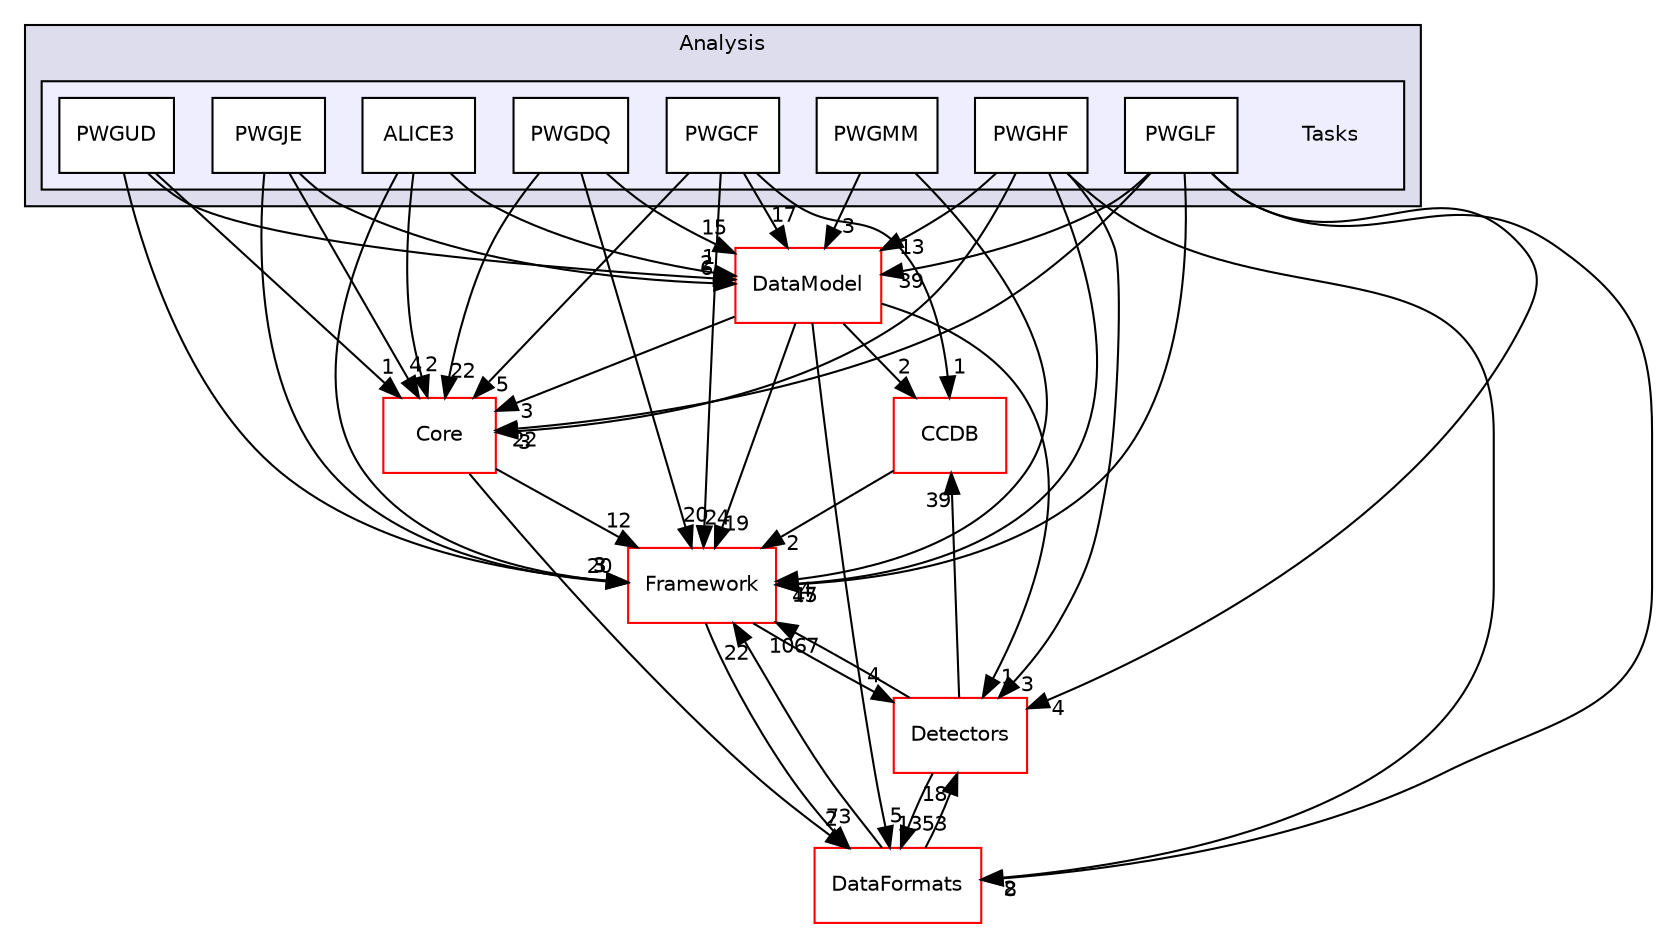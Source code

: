 digraph "/home/travis/build/AliceO2Group/AliceO2/Analysis/Tasks" {
  bgcolor=transparent;
  compound=true
  node [ fontsize="10", fontname="Helvetica"];
  edge [ labelfontsize="10", labelfontname="Helvetica"];
  subgraph clusterdir_19b17cb436010079e3d017a29cb7858f {
    graph [ bgcolor="#ddddee", pencolor="black", label="Analysis" fontname="Helvetica", fontsize="10", URL="dir_19b17cb436010079e3d017a29cb7858f.html"]
  subgraph clusterdir_eff7324435ca3301414fec6c28c4adf5 {
    graph [ bgcolor="#eeeeff", pencolor="black", label="" URL="dir_eff7324435ca3301414fec6c28c4adf5.html"];
    dir_eff7324435ca3301414fec6c28c4adf5 [shape=plaintext label="Tasks"];
    dir_2f40e9aa4d3358d94bd9e1c8e2d49ec5 [shape=box label="ALICE3" color="black" fillcolor="white" style="filled" URL="dir_2f40e9aa4d3358d94bd9e1c8e2d49ec5.html"];
    dir_3569a90be80eaa72c08f21910e2b4e5e [shape=box label="PWGCF" color="black" fillcolor="white" style="filled" URL="dir_3569a90be80eaa72c08f21910e2b4e5e.html"];
    dir_33cf0c601043fc8ee8b69130538d8a5b [shape=box label="PWGDQ" color="black" fillcolor="white" style="filled" URL="dir_33cf0c601043fc8ee8b69130538d8a5b.html"];
    dir_c7246ec393377c9a789f9275f686142f [shape=box label="PWGHF" color="black" fillcolor="white" style="filled" URL="dir_c7246ec393377c9a789f9275f686142f.html"];
    dir_2a7d1022434b02d1db0a9dbfc5e026be [shape=box label="PWGJE" color="black" fillcolor="white" style="filled" URL="dir_2a7d1022434b02d1db0a9dbfc5e026be.html"];
    dir_2c68f3f7252dbc78e1323a34bf574d75 [shape=box label="PWGLF" color="black" fillcolor="white" style="filled" URL="dir_2c68f3f7252dbc78e1323a34bf574d75.html"];
    dir_032362cb8e4e063119218723e20381d8 [shape=box label="PWGMM" color="black" fillcolor="white" style="filled" URL="dir_032362cb8e4e063119218723e20381d8.html"];
    dir_af4863fa0f8d58f15705286c3835bfad [shape=box label="PWGUD" color="black" fillcolor="white" style="filled" URL="dir_af4863fa0f8d58f15705286c3835bfad.html"];
  }
  }
  dir_6af676bf18881990e4083e191d0e63e0 [shape=box label="CCDB" color="red" URL="dir_6af676bf18881990e4083e191d0e63e0.html"];
  dir_051dca18e802f8e9474f2e30d29c04e0 [shape=box label="Detectors" color="red" URL="dir_051dca18e802f8e9474f2e30d29c04e0.html"];
  dir_f41dd59f861c855ea21b0dc3111cb7b0 [shape=box label="DataModel" color="red" URL="dir_f41dd59f861c855ea21b0dc3111cb7b0.html"];
  dir_8d04f135a1eb0fdc4d561ef87bbea216 [shape=box label="Core" color="red" URL="dir_8d04f135a1eb0fdc4d561ef87bbea216.html"];
  dir_bcbb2cf9a3d3d83e5515c82071a07177 [shape=box label="Framework" color="red" URL="dir_bcbb2cf9a3d3d83e5515c82071a07177.html"];
  dir_2171f7ec022c5423887b07c69b2f5b48 [shape=box label="DataFormats" color="red" URL="dir_2171f7ec022c5423887b07c69b2f5b48.html"];
  dir_032362cb8e4e063119218723e20381d8->dir_f41dd59f861c855ea21b0dc3111cb7b0 [headlabel="3", labeldistance=1.5 headhref="dir_000022_000009.html"];
  dir_032362cb8e4e063119218723e20381d8->dir_bcbb2cf9a3d3d83e5515c82071a07177 [headlabel="4", labeldistance=1.5 headhref="dir_000022_000063.html"];
  dir_6af676bf18881990e4083e191d0e63e0->dir_bcbb2cf9a3d3d83e5515c82071a07177 [headlabel="2", labeldistance=1.5 headhref="dir_000028_000063.html"];
  dir_051dca18e802f8e9474f2e30d29c04e0->dir_6af676bf18881990e4083e191d0e63e0 [headlabel="39", labeldistance=1.5 headhref="dir_000049_000028.html"];
  dir_051dca18e802f8e9474f2e30d29c04e0->dir_bcbb2cf9a3d3d83e5515c82071a07177 [headlabel="1067", labeldistance=1.5 headhref="dir_000049_000063.html"];
  dir_051dca18e802f8e9474f2e30d29c04e0->dir_2171f7ec022c5423887b07c69b2f5b48 [headlabel="1353", labeldistance=1.5 headhref="dir_000049_000090.html"];
  dir_33cf0c601043fc8ee8b69130538d8a5b->dir_f41dd59f861c855ea21b0dc3111cb7b0 [headlabel="15", labeldistance=1.5 headhref="dir_000018_000009.html"];
  dir_33cf0c601043fc8ee8b69130538d8a5b->dir_8d04f135a1eb0fdc4d561ef87bbea216 [headlabel="22", labeldistance=1.5 headhref="dir_000018_000005.html"];
  dir_33cf0c601043fc8ee8b69130538d8a5b->dir_bcbb2cf9a3d3d83e5515c82071a07177 [headlabel="20", labeldistance=1.5 headhref="dir_000018_000063.html"];
  dir_c7246ec393377c9a789f9275f686142f->dir_051dca18e802f8e9474f2e30d29c04e0 [headlabel="3", labeldistance=1.5 headhref="dir_000019_000049.html"];
  dir_c7246ec393377c9a789f9275f686142f->dir_f41dd59f861c855ea21b0dc3111cb7b0 [headlabel="13", labeldistance=1.5 headhref="dir_000019_000009.html"];
  dir_c7246ec393377c9a789f9275f686142f->dir_8d04f135a1eb0fdc4d561ef87bbea216 [headlabel="3", labeldistance=1.5 headhref="dir_000019_000005.html"];
  dir_c7246ec393377c9a789f9275f686142f->dir_bcbb2cf9a3d3d83e5515c82071a07177 [headlabel="17", labeldistance=1.5 headhref="dir_000019_000063.html"];
  dir_c7246ec393377c9a789f9275f686142f->dir_2171f7ec022c5423887b07c69b2f5b48 [headlabel="2", labeldistance=1.5 headhref="dir_000019_000090.html"];
  dir_2a7d1022434b02d1db0a9dbfc5e026be->dir_f41dd59f861c855ea21b0dc3111cb7b0 [headlabel="6", labeldistance=1.5 headhref="dir_000020_000009.html"];
  dir_2a7d1022434b02d1db0a9dbfc5e026be->dir_8d04f135a1eb0fdc4d561ef87bbea216 [headlabel="4", labeldistance=1.5 headhref="dir_000020_000005.html"];
  dir_2a7d1022434b02d1db0a9dbfc5e026be->dir_bcbb2cf9a3d3d83e5515c82071a07177 [headlabel="20", labeldistance=1.5 headhref="dir_000020_000063.html"];
  dir_3569a90be80eaa72c08f21910e2b4e5e->dir_6af676bf18881990e4083e191d0e63e0 [headlabel="1", labeldistance=1.5 headhref="dir_000017_000028.html"];
  dir_3569a90be80eaa72c08f21910e2b4e5e->dir_f41dd59f861c855ea21b0dc3111cb7b0 [headlabel="17", labeldistance=1.5 headhref="dir_000017_000009.html"];
  dir_3569a90be80eaa72c08f21910e2b4e5e->dir_8d04f135a1eb0fdc4d561ef87bbea216 [headlabel="5", labeldistance=1.5 headhref="dir_000017_000005.html"];
  dir_3569a90be80eaa72c08f21910e2b4e5e->dir_bcbb2cf9a3d3d83e5515c82071a07177 [headlabel="24", labeldistance=1.5 headhref="dir_000017_000063.html"];
  dir_2f40e9aa4d3358d94bd9e1c8e2d49ec5->dir_f41dd59f861c855ea21b0dc3111cb7b0 [headlabel="1", labeldistance=1.5 headhref="dir_000016_000009.html"];
  dir_2f40e9aa4d3358d94bd9e1c8e2d49ec5->dir_8d04f135a1eb0fdc4d561ef87bbea216 [headlabel="2", labeldistance=1.5 headhref="dir_000016_000005.html"];
  dir_2f40e9aa4d3358d94bd9e1c8e2d49ec5->dir_bcbb2cf9a3d3d83e5515c82071a07177 [headlabel="3", labeldistance=1.5 headhref="dir_000016_000063.html"];
  dir_f41dd59f861c855ea21b0dc3111cb7b0->dir_6af676bf18881990e4083e191d0e63e0 [headlabel="2", labeldistance=1.5 headhref="dir_000009_000028.html"];
  dir_f41dd59f861c855ea21b0dc3111cb7b0->dir_051dca18e802f8e9474f2e30d29c04e0 [headlabel="1", labeldistance=1.5 headhref="dir_000009_000049.html"];
  dir_f41dd59f861c855ea21b0dc3111cb7b0->dir_8d04f135a1eb0fdc4d561ef87bbea216 [headlabel="3", labeldistance=1.5 headhref="dir_000009_000005.html"];
  dir_f41dd59f861c855ea21b0dc3111cb7b0->dir_bcbb2cf9a3d3d83e5515c82071a07177 [headlabel="19", labeldistance=1.5 headhref="dir_000009_000063.html"];
  dir_f41dd59f861c855ea21b0dc3111cb7b0->dir_2171f7ec022c5423887b07c69b2f5b48 [headlabel="5", labeldistance=1.5 headhref="dir_000009_000090.html"];
  dir_8d04f135a1eb0fdc4d561ef87bbea216->dir_bcbb2cf9a3d3d83e5515c82071a07177 [headlabel="12", labeldistance=1.5 headhref="dir_000005_000063.html"];
  dir_8d04f135a1eb0fdc4d561ef87bbea216->dir_2171f7ec022c5423887b07c69b2f5b48 [headlabel="2", labeldistance=1.5 headhref="dir_000005_000090.html"];
  dir_2c68f3f7252dbc78e1323a34bf574d75->dir_051dca18e802f8e9474f2e30d29c04e0 [headlabel="4", labeldistance=1.5 headhref="dir_000021_000049.html"];
  dir_2c68f3f7252dbc78e1323a34bf574d75->dir_f41dd59f861c855ea21b0dc3111cb7b0 [headlabel="39", labeldistance=1.5 headhref="dir_000021_000009.html"];
  dir_2c68f3f7252dbc78e1323a34bf574d75->dir_8d04f135a1eb0fdc4d561ef87bbea216 [headlabel="22", labeldistance=1.5 headhref="dir_000021_000005.html"];
  dir_2c68f3f7252dbc78e1323a34bf574d75->dir_bcbb2cf9a3d3d83e5515c82071a07177 [headlabel="45", labeldistance=1.5 headhref="dir_000021_000063.html"];
  dir_2c68f3f7252dbc78e1323a34bf574d75->dir_2171f7ec022c5423887b07c69b2f5b48 [headlabel="8", labeldistance=1.5 headhref="dir_000021_000090.html"];
  dir_af4863fa0f8d58f15705286c3835bfad->dir_f41dd59f861c855ea21b0dc3111cb7b0 [headlabel="2", labeldistance=1.5 headhref="dir_000023_000009.html"];
  dir_af4863fa0f8d58f15705286c3835bfad->dir_8d04f135a1eb0fdc4d561ef87bbea216 [headlabel="1", labeldistance=1.5 headhref="dir_000023_000005.html"];
  dir_af4863fa0f8d58f15705286c3835bfad->dir_bcbb2cf9a3d3d83e5515c82071a07177 [headlabel="3", labeldistance=1.5 headhref="dir_000023_000063.html"];
  dir_bcbb2cf9a3d3d83e5515c82071a07177->dir_051dca18e802f8e9474f2e30d29c04e0 [headlabel="4", labeldistance=1.5 headhref="dir_000063_000049.html"];
  dir_bcbb2cf9a3d3d83e5515c82071a07177->dir_2171f7ec022c5423887b07c69b2f5b48 [headlabel="73", labeldistance=1.5 headhref="dir_000063_000090.html"];
  dir_2171f7ec022c5423887b07c69b2f5b48->dir_051dca18e802f8e9474f2e30d29c04e0 [headlabel="18", labeldistance=1.5 headhref="dir_000090_000049.html"];
  dir_2171f7ec022c5423887b07c69b2f5b48->dir_bcbb2cf9a3d3d83e5515c82071a07177 [headlabel="22", labeldistance=1.5 headhref="dir_000090_000063.html"];
}
